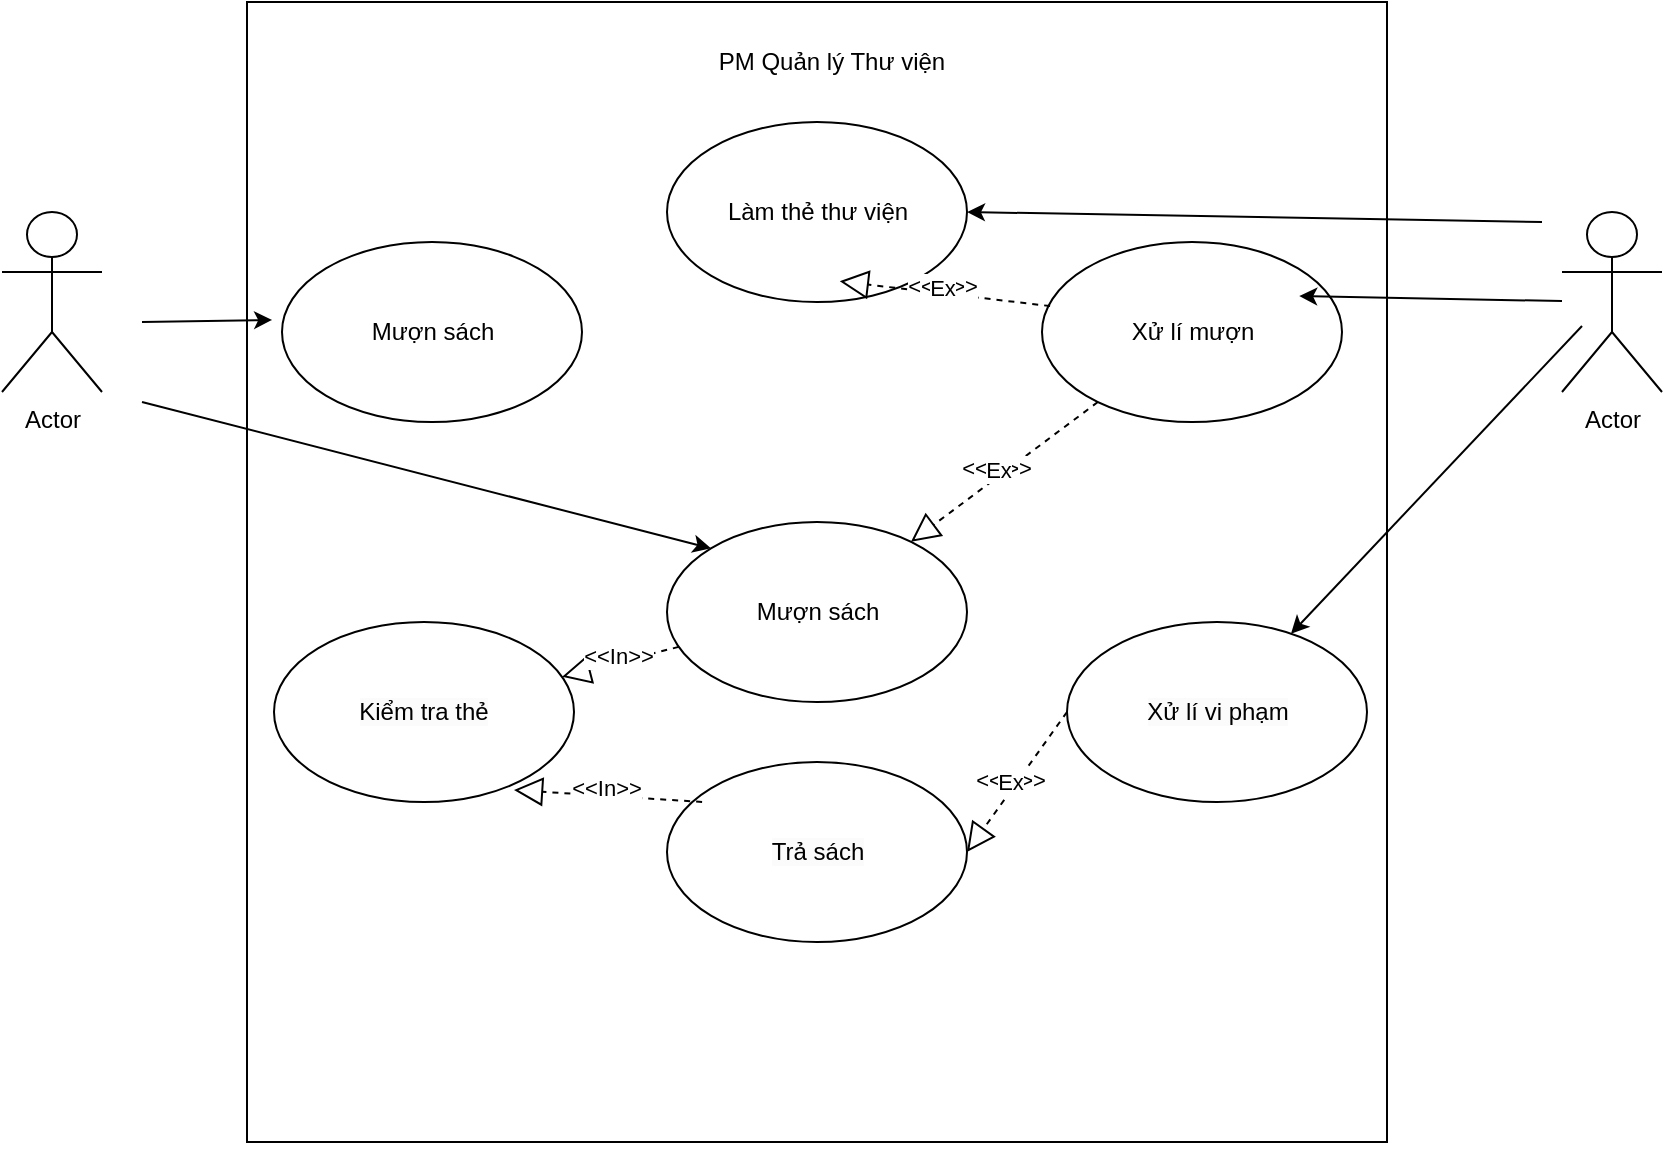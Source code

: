<mxfile version="22.0.3" type="github">
  <diagram name="Page-1" id="-5GwKpkpY64p-95c1yqu">
    <mxGraphModel dx="1434" dy="907" grid="1" gridSize="10" guides="1" tooltips="1" connect="1" arrows="1" fold="1" page="1" pageScale="1" pageWidth="850" pageHeight="1100" math="0" shadow="0">
      <root>
        <mxCell id="0" />
        <mxCell id="1" parent="0" />
        <mxCell id="WfQ30fhLqpmDCp-oOAD_-2" value="" style="whiteSpace=wrap;html=1;aspect=fixed;" vertex="1" parent="1">
          <mxGeometry x="132.5" y="40" width="570" height="570" as="geometry" />
        </mxCell>
        <mxCell id="WfQ30fhLqpmDCp-oOAD_-3" value="PM Quản lý Thư viện" style="text;html=1;strokeColor=none;fillColor=none;align=center;verticalAlign=middle;whiteSpace=wrap;rounded=0;" vertex="1" parent="1">
          <mxGeometry x="296" y="50" width="257.5" height="40" as="geometry" />
        </mxCell>
        <object label="Actor" id="WfQ30fhLqpmDCp-oOAD_-4">
          <mxCell style="shape=umlActor;verticalLabelPosition=bottom;verticalAlign=top;html=1;outlineConnect=0;" vertex="1" parent="1">
            <mxGeometry x="10" y="145" width="50" height="90" as="geometry" />
          </mxCell>
        </object>
        <mxCell id="WfQ30fhLqpmDCp-oOAD_-8" value="" style="ellipse;whiteSpace=wrap;html=1;" vertex="1" parent="1">
          <mxGeometry x="150" y="160" width="150" height="90" as="geometry" />
        </mxCell>
        <mxCell id="WfQ30fhLqpmDCp-oOAD_-9" value="Mượn sách" style="text;html=1;strokeColor=none;fillColor=none;align=center;verticalAlign=middle;whiteSpace=wrap;rounded=0;" vertex="1" parent="1">
          <mxGeometry x="182.5" y="185" width="85" height="40" as="geometry" />
        </mxCell>
        <mxCell id="WfQ30fhLqpmDCp-oOAD_-10" value="Actor" style="shape=umlActor;verticalLabelPosition=bottom;verticalAlign=top;html=1;outlineConnect=0;" vertex="1" parent="1">
          <mxGeometry x="790" y="145" width="50" height="90" as="geometry" />
        </mxCell>
        <mxCell id="WfQ30fhLqpmDCp-oOAD_-11" value="" style="ellipse;whiteSpace=wrap;html=1;" vertex="1" parent="1">
          <mxGeometry x="530" y="160" width="150" height="90" as="geometry" />
        </mxCell>
        <mxCell id="WfQ30fhLqpmDCp-oOAD_-12" value="Xử lí mượn" style="text;html=1;strokeColor=none;fillColor=none;align=center;verticalAlign=middle;whiteSpace=wrap;rounded=0;" vertex="1" parent="1">
          <mxGeometry x="562.5" y="190" width="85" height="30" as="geometry" />
        </mxCell>
        <mxCell id="WfQ30fhLqpmDCp-oOAD_-14" value="" style="ellipse;whiteSpace=wrap;html=1;" vertex="1" parent="1">
          <mxGeometry x="342.5" y="300" width="150" height="90" as="geometry" />
        </mxCell>
        <mxCell id="WfQ30fhLqpmDCp-oOAD_-15" value="Mượn sách" style="text;html=1;strokeColor=none;fillColor=none;align=center;verticalAlign=middle;whiteSpace=wrap;rounded=0;" vertex="1" parent="1">
          <mxGeometry x="367.5" y="325" width="100" height="40" as="geometry" />
        </mxCell>
        <mxCell id="WfQ30fhLqpmDCp-oOAD_-16" value="&lt;span style=&quot;color: rgb(0, 0, 0); font-family: Helvetica; font-size: 12px; font-style: normal; font-variant-ligatures: normal; font-variant-caps: normal; font-weight: 400; letter-spacing: normal; orphans: 2; text-align: center; text-indent: 0px; text-transform: none; widows: 2; word-spacing: 0px; -webkit-text-stroke-width: 0px; background-color: rgb(251, 251, 251); text-decoration-thickness: initial; text-decoration-style: initial; text-decoration-color: initial; float: none; display: inline !important;&quot;&gt;Trả sách&lt;/span&gt;" style="ellipse;whiteSpace=wrap;html=1;" vertex="1" parent="1">
          <mxGeometry x="342.5" y="420" width="150" height="90" as="geometry" />
        </mxCell>
        <mxCell id="WfQ30fhLqpmDCp-oOAD_-17" value="Làm thẻ thư viện" style="ellipse;whiteSpace=wrap;html=1;" vertex="1" parent="1">
          <mxGeometry x="342.5" y="100" width="150" height="90" as="geometry" />
        </mxCell>
        <mxCell id="WfQ30fhLqpmDCp-oOAD_-18" value="&lt;span style=&quot;color: rgb(0, 0, 0); font-family: Helvetica; font-size: 12px; font-style: normal; font-variant-ligatures: normal; font-variant-caps: normal; font-weight: 400; letter-spacing: normal; orphans: 2; text-align: center; text-indent: 0px; text-transform: none; widows: 2; word-spacing: 0px; -webkit-text-stroke-width: 0px; background-color: rgb(251, 251, 251); text-decoration-thickness: initial; text-decoration-style: initial; text-decoration-color: initial; float: none; display: inline !important;&quot;&gt;Kiểm tra thẻ&lt;/span&gt;" style="ellipse;whiteSpace=wrap;html=1;" vertex="1" parent="1">
          <mxGeometry x="146" y="350" width="150" height="90" as="geometry" />
        </mxCell>
        <mxCell id="WfQ30fhLqpmDCp-oOAD_-19" value="&lt;span style=&quot;color: rgb(0, 0, 0); font-family: Helvetica; font-size: 12px; font-style: normal; font-variant-ligatures: normal; font-variant-caps: normal; font-weight: 400; letter-spacing: normal; orphans: 2; text-align: center; text-indent: 0px; text-transform: none; widows: 2; word-spacing: 0px; -webkit-text-stroke-width: 0px; background-color: rgb(251, 251, 251); text-decoration-thickness: initial; text-decoration-style: initial; text-decoration-color: initial; float: none; display: inline !important;&quot;&gt;Xử lí vi phạm&lt;/span&gt;" style="ellipse;whiteSpace=wrap;html=1;" vertex="1" parent="1">
          <mxGeometry x="542.5" y="350" width="150" height="90" as="geometry" />
        </mxCell>
        <mxCell id="WfQ30fhLqpmDCp-oOAD_-20" style="edgeStyle=orthogonalEdgeStyle;rounded=0;orthogonalLoop=1;jettySize=auto;html=1;exitX=0.5;exitY=1;exitDx=0;exitDy=0;" edge="1" parent="1" source="WfQ30fhLqpmDCp-oOAD_-2" target="WfQ30fhLqpmDCp-oOAD_-2">
          <mxGeometry relative="1" as="geometry" />
        </mxCell>
        <mxCell id="WfQ30fhLqpmDCp-oOAD_-28" value="" style="endArrow=classic;html=1;rounded=0;entryX=-0.033;entryY=0.433;entryDx=0;entryDy=0;entryPerimeter=0;" edge="1" parent="1" target="WfQ30fhLqpmDCp-oOAD_-8">
          <mxGeometry width="50" height="50" relative="1" as="geometry">
            <mxPoint x="80" y="200" as="sourcePoint" />
            <mxPoint x="147" y="199" as="targetPoint" />
          </mxGeometry>
        </mxCell>
        <mxCell id="WfQ30fhLqpmDCp-oOAD_-29" value="" style="endArrow=classic;html=1;rounded=0;" edge="1" parent="1" source="WfQ30fhLqpmDCp-oOAD_-10">
          <mxGeometry width="50" height="50" relative="1" as="geometry">
            <mxPoint x="740" y="210" as="sourcePoint" />
            <mxPoint x="790" y="160" as="targetPoint" />
          </mxGeometry>
        </mxCell>
        <mxCell id="WfQ30fhLqpmDCp-oOAD_-32" value="" style="endArrow=classic;html=1;rounded=0;entryX=1;entryY=0.5;entryDx=0;entryDy=0;" edge="1" parent="1" target="WfQ30fhLqpmDCp-oOAD_-17">
          <mxGeometry width="50" height="50" relative="1" as="geometry">
            <mxPoint x="780" y="150" as="sourcePoint" />
            <mxPoint x="530" y="150" as="targetPoint" />
          </mxGeometry>
        </mxCell>
        <mxCell id="WfQ30fhLqpmDCp-oOAD_-34" value="" style="endArrow=classic;html=1;rounded=0;entryX=0;entryY=0;entryDx=0;entryDy=0;" edge="1" parent="1" target="WfQ30fhLqpmDCp-oOAD_-14">
          <mxGeometry width="50" height="50" relative="1" as="geometry">
            <mxPoint x="80" y="240" as="sourcePoint" />
            <mxPoint x="130" y="220" as="targetPoint" />
          </mxGeometry>
        </mxCell>
        <mxCell id="WfQ30fhLqpmDCp-oOAD_-35" value="" style="endArrow=classic;html=1;rounded=0;entryX=0.923;entryY=0.258;entryDx=0;entryDy=0;entryPerimeter=0;" edge="1" parent="1" source="WfQ30fhLqpmDCp-oOAD_-10" target="WfQ30fhLqpmDCp-oOAD_-2">
          <mxGeometry width="50" height="50" relative="1" as="geometry">
            <mxPoint x="660" y="250" as="sourcePoint" />
            <mxPoint x="710" y="200" as="targetPoint" />
          </mxGeometry>
        </mxCell>
        <mxCell id="WfQ30fhLqpmDCp-oOAD_-36" value="" style="endArrow=classic;html=1;rounded=0;" edge="1" parent="1" target="WfQ30fhLqpmDCp-oOAD_-19">
          <mxGeometry width="50" height="50" relative="1" as="geometry">
            <mxPoint x="800" y="202" as="sourcePoint" />
            <mxPoint x="690" y="210" as="targetPoint" />
          </mxGeometry>
        </mxCell>
        <mxCell id="WfQ30fhLqpmDCp-oOAD_-37" value="" style="endArrow=block;dashed=1;endFill=0;endSize=12;html=1;rounded=0;" edge="1" parent="1" source="WfQ30fhLqpmDCp-oOAD_-14" target="WfQ30fhLqpmDCp-oOAD_-18">
          <mxGeometry width="160" relative="1" as="geometry">
            <mxPoint x="370" y="490" as="sourcePoint" />
            <mxPoint x="530" y="490" as="targetPoint" />
          </mxGeometry>
        </mxCell>
        <mxCell id="WfQ30fhLqpmDCp-oOAD_-38" value="&amp;lt;&amp;lt;In&amp;gt;&amp;gt;" style="edgeLabel;html=1;align=center;verticalAlign=middle;resizable=0;points=[];" vertex="1" connectable="0" parent="WfQ30fhLqpmDCp-oOAD_-37">
          <mxGeometry x="0.038" y="-4" relative="1" as="geometry">
            <mxPoint as="offset" />
          </mxGeometry>
        </mxCell>
        <mxCell id="WfQ30fhLqpmDCp-oOAD_-39" value="" style="endArrow=block;dashed=1;endFill=0;endSize=12;html=1;rounded=0;exitX=0.117;exitY=0.222;exitDx=0;exitDy=0;exitPerimeter=0;entryX=0.8;entryY=0.933;entryDx=0;entryDy=0;entryPerimeter=0;" edge="1" parent="1" source="WfQ30fhLqpmDCp-oOAD_-16" target="WfQ30fhLqpmDCp-oOAD_-18">
          <mxGeometry width="160" relative="1" as="geometry">
            <mxPoint x="327.328" y="474.552" as="sourcePoint" />
            <mxPoint x="260" y="430" as="targetPoint" />
          </mxGeometry>
        </mxCell>
        <mxCell id="WfQ30fhLqpmDCp-oOAD_-40" value="&amp;lt;&amp;lt;In&amp;gt;&amp;gt;" style="edgeLabel;html=1;align=center;verticalAlign=middle;resizable=0;points=[];" vertex="1" connectable="0" parent="WfQ30fhLqpmDCp-oOAD_-39">
          <mxGeometry x="0.038" y="-4" relative="1" as="geometry">
            <mxPoint as="offset" />
          </mxGeometry>
        </mxCell>
        <mxCell id="WfQ30fhLqpmDCp-oOAD_-41" value="" style="endArrow=block;dashed=1;endFill=0;endSize=12;html=1;rounded=0;exitX=0;exitY=0.5;exitDx=0;exitDy=0;entryX=1;entryY=0.5;entryDx=0;entryDy=0;" edge="1" parent="1" source="WfQ30fhLqpmDCp-oOAD_-19" target="WfQ30fhLqpmDCp-oOAD_-16">
          <mxGeometry width="160" relative="1" as="geometry">
            <mxPoint x="370" y="450" as="sourcePoint" />
            <mxPoint x="276" y="444" as="targetPoint" />
          </mxGeometry>
        </mxCell>
        <mxCell id="WfQ30fhLqpmDCp-oOAD_-42" value="&amp;lt;&amp;lt;In&amp;gt;&amp;gt;" style="edgeLabel;html=1;align=center;verticalAlign=middle;resizable=0;points=[];" vertex="1" connectable="0" parent="WfQ30fhLqpmDCp-oOAD_-41">
          <mxGeometry x="0.038" y="-4" relative="1" as="geometry">
            <mxPoint as="offset" />
          </mxGeometry>
        </mxCell>
        <mxCell id="WfQ30fhLqpmDCp-oOAD_-43" value="Ex" style="edgeLabel;html=1;align=center;verticalAlign=middle;resizable=0;points=[];" vertex="1" connectable="0" parent="WfQ30fhLqpmDCp-oOAD_-41">
          <mxGeometry x="0.047" y="-3" relative="1" as="geometry">
            <mxPoint as="offset" />
          </mxGeometry>
        </mxCell>
        <mxCell id="WfQ30fhLqpmDCp-oOAD_-44" value="" style="endArrow=block;dashed=1;endFill=0;endSize=12;html=1;rounded=0;" edge="1" parent="1" source="WfQ30fhLqpmDCp-oOAD_-11" target="WfQ30fhLqpmDCp-oOAD_-14">
          <mxGeometry width="160" relative="1" as="geometry">
            <mxPoint x="550" y="400" as="sourcePoint" />
            <mxPoint x="503" y="475" as="targetPoint" />
          </mxGeometry>
        </mxCell>
        <mxCell id="WfQ30fhLqpmDCp-oOAD_-45" value="&amp;lt;&amp;lt;In&amp;gt;&amp;gt;" style="edgeLabel;html=1;align=center;verticalAlign=middle;resizable=0;points=[];" vertex="1" connectable="0" parent="WfQ30fhLqpmDCp-oOAD_-44">
          <mxGeometry x="0.038" y="-4" relative="1" as="geometry">
            <mxPoint as="offset" />
          </mxGeometry>
        </mxCell>
        <mxCell id="WfQ30fhLqpmDCp-oOAD_-46" value="Ex" style="edgeLabel;html=1;align=center;verticalAlign=middle;resizable=0;points=[];" vertex="1" connectable="0" parent="WfQ30fhLqpmDCp-oOAD_-44">
          <mxGeometry x="0.047" y="-3" relative="1" as="geometry">
            <mxPoint as="offset" />
          </mxGeometry>
        </mxCell>
        <mxCell id="WfQ30fhLqpmDCp-oOAD_-47" value="" style="endArrow=block;dashed=1;endFill=0;endSize=12;html=1;rounded=0;exitX=0.027;exitY=0.356;exitDx=0;exitDy=0;exitPerimeter=0;entryX=0.52;entryY=0.245;entryDx=0;entryDy=0;entryPerimeter=0;" edge="1" parent="1" source="WfQ30fhLqpmDCp-oOAD_-11" target="WfQ30fhLqpmDCp-oOAD_-2">
          <mxGeometry width="160" relative="1" as="geometry">
            <mxPoint x="568" y="250" as="sourcePoint" />
            <mxPoint x="474" y="320" as="targetPoint" />
          </mxGeometry>
        </mxCell>
        <mxCell id="WfQ30fhLqpmDCp-oOAD_-48" value="&amp;lt;&amp;lt;In&amp;gt;&amp;gt;" style="edgeLabel;html=1;align=center;verticalAlign=middle;resizable=0;points=[];" vertex="1" connectable="0" parent="WfQ30fhLqpmDCp-oOAD_-47">
          <mxGeometry x="0.038" y="-4" relative="1" as="geometry">
            <mxPoint as="offset" />
          </mxGeometry>
        </mxCell>
        <mxCell id="WfQ30fhLqpmDCp-oOAD_-49" value="Ex" style="edgeLabel;html=1;align=center;verticalAlign=middle;resizable=0;points=[];" vertex="1" connectable="0" parent="WfQ30fhLqpmDCp-oOAD_-47">
          <mxGeometry x="0.047" y="-3" relative="1" as="geometry">
            <mxPoint as="offset" />
          </mxGeometry>
        </mxCell>
      </root>
    </mxGraphModel>
  </diagram>
</mxfile>
